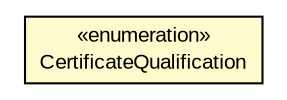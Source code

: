 #!/usr/local/bin/dot
#
# Class diagram 
# Generated by UMLGraph version R5_6-24-gf6e263 (http://www.umlgraph.org/)
#

digraph G {
	edge [fontname="arial",fontsize=10,labelfontname="arial",labelfontsize=10];
	node [fontname="arial",fontsize=10,shape=plaintext];
	nodesep=0.25;
	ranksep=0.5;
	// eu.europa.esig.dss.validation.CertificateQualification
	c232290 [label=<<table title="eu.europa.esig.dss.validation.CertificateQualification" border="0" cellborder="1" cellspacing="0" cellpadding="2" port="p" bgcolor="lemonChiffon" href="./CertificateQualification.html">
		<tr><td><table border="0" cellspacing="0" cellpadding="1">
<tr><td align="center" balign="center"> &#171;enumeration&#187; </td></tr>
<tr><td align="center" balign="center"> CertificateQualification </td></tr>
		</table></td></tr>
		</table>>, URL="./CertificateQualification.html", fontname="arial", fontcolor="black", fontsize=10.0];
}

